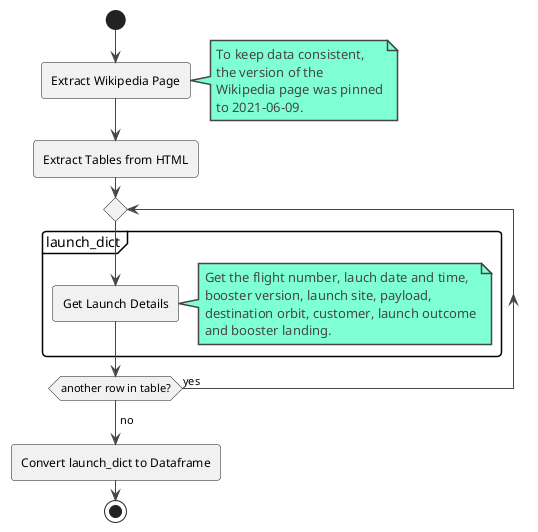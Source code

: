 @startuml
!theme vibrant
start
:Extract Wikipedia Page;
note right
To keep data consistent,
the version of the
Wikipedia page was pinned
to 2021-06-09.
end note
:Extract Tables from HTML;
repeat
  partition launch_dict {
    :Get Launch Details;
  }
  note right
    Get the flight number, lauch date and time,
    booster version, launch site, payload,
    destination orbit, customer, launch outcome
    and booster landing.
  end note
repeat while (another row in table?) is (yes)
->no;
:Convert launch_dict to Dataframe;
stop
@enduml
